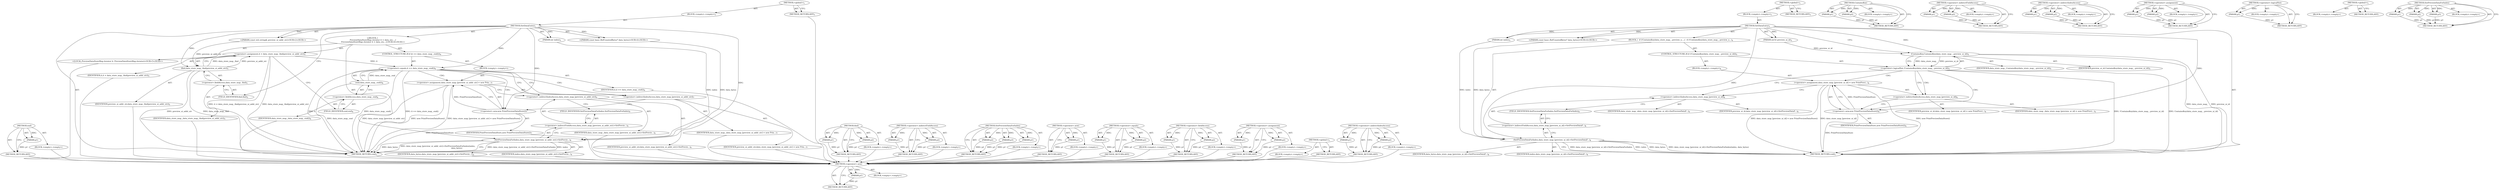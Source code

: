 digraph "SetPreviewDataForIndex" {
vulnerable_88 [label=<(METHOD,end)>];
vulnerable_89 [label=<(PARAM,p1)>];
vulnerable_90 [label=<(BLOCK,&lt;empty&gt;,&lt;empty&gt;)>];
vulnerable_91 [label=<(METHOD_RETURN,ANY)>];
vulnerable_6 [label=<(METHOD,&lt;global&gt;)<SUB>1</SUB>>];
vulnerable_7 [label=<(BLOCK,&lt;empty&gt;,&lt;empty&gt;)<SUB>1</SUB>>];
vulnerable_8 [label=<(METHOD,SetDataEntry)<SUB>1</SUB>>];
vulnerable_9 [label="<(PARAM,const std::string&amp; preview_ui_addr_str)<SUB>2</SUB>>"];
vulnerable_10 [label=<(PARAM,int index)<SUB>3</SUB>>];
vulnerable_11 [label="<(PARAM,const base::RefCountedBytes* data_bytes)<SUB>4</SUB>>"];
vulnerable_12 [label="<(BLOCK,{
  PreviewDataStoreMap::iterator it = data_sto...,{
  PreviewDataStoreMap::iterator it = data_sto...)<SUB>4</SUB>>"];
vulnerable_13 [label="<(LOCAL,PreviewDataStoreMap.iterator it: PreviewDataStoreMap.iterator)<SUB>5</SUB>>"];
vulnerable_14 [label=<(&lt;operator&gt;.assignment,it = data_store_map_.find(preview_ui_addr_str))<SUB>5</SUB>>];
vulnerable_15 [label=<(IDENTIFIER,it,it = data_store_map_.find(preview_ui_addr_str))<SUB>5</SUB>>];
vulnerable_16 [label=<(find,data_store_map_.find(preview_ui_addr_str))<SUB>5</SUB>>];
vulnerable_17 [label=<(&lt;operator&gt;.fieldAccess,data_store_map_.find)<SUB>5</SUB>>];
vulnerable_18 [label=<(IDENTIFIER,data_store_map_,data_store_map_.find(preview_ui_addr_str))<SUB>5</SUB>>];
vulnerable_19 [label=<(FIELD_IDENTIFIER,find,find)<SUB>5</SUB>>];
vulnerable_20 [label=<(IDENTIFIER,preview_ui_addr_str,data_store_map_.find(preview_ui_addr_str))<SUB>5</SUB>>];
vulnerable_21 [label=<(CONTROL_STRUCTURE,IF,if (it == data_store_map_.end()))<SUB>6</SUB>>];
vulnerable_22 [label=<(&lt;operator&gt;.equals,it == data_store_map_.end())<SUB>6</SUB>>];
vulnerable_23 [label=<(IDENTIFIER,it,it == data_store_map_.end())<SUB>6</SUB>>];
vulnerable_24 [label=<(end,data_store_map_.end())<SUB>6</SUB>>];
vulnerable_25 [label=<(&lt;operator&gt;.fieldAccess,data_store_map_.end)<SUB>6</SUB>>];
vulnerable_26 [label=<(IDENTIFIER,data_store_map_,data_store_map_.end())<SUB>6</SUB>>];
vulnerable_27 [label=<(FIELD_IDENTIFIER,end,end)<SUB>6</SUB>>];
vulnerable_28 [label=<(BLOCK,&lt;empty&gt;,&lt;empty&gt;)<SUB>7</SUB>>];
vulnerable_29 [label=<(&lt;operator&gt;.assignment,data_store_map_[preview_ui_addr_str] = new Prin...)<SUB>7</SUB>>];
vulnerable_30 [label=<(&lt;operator&gt;.indirectIndexAccess,data_store_map_[preview_ui_addr_str])<SUB>7</SUB>>];
vulnerable_31 [label=<(IDENTIFIER,data_store_map_,data_store_map_[preview_ui_addr_str] = new Prin...)<SUB>7</SUB>>];
vulnerable_32 [label=<(IDENTIFIER,preview_ui_addr_str,data_store_map_[preview_ui_addr_str] = new Prin...)<SUB>7</SUB>>];
vulnerable_33 [label=<(&lt;operator&gt;.new,new PrintPreviewDataStore())<SUB>7</SUB>>];
vulnerable_34 [label=<(IDENTIFIER,PrintPreviewDataStore,new PrintPreviewDataStore())<SUB>7</SUB>>];
vulnerable_35 [label=<(SetPreviewDataForIndex,data_store_map_[preview_ui_addr_str]-&gt;SetPrevie...)<SUB>9</SUB>>];
vulnerable_36 [label=<(&lt;operator&gt;.indirectFieldAccess,data_store_map_[preview_ui_addr_str]-&gt;SetPrevie...)<SUB>9</SUB>>];
vulnerable_37 [label=<(&lt;operator&gt;.indirectIndexAccess,data_store_map_[preview_ui_addr_str])<SUB>9</SUB>>];
vulnerable_38 [label=<(IDENTIFIER,data_store_map_,data_store_map_[preview_ui_addr_str]-&gt;SetPrevie...)<SUB>9</SUB>>];
vulnerable_39 [label=<(IDENTIFIER,preview_ui_addr_str,data_store_map_[preview_ui_addr_str]-&gt;SetPrevie...)<SUB>9</SUB>>];
vulnerable_40 [label=<(FIELD_IDENTIFIER,SetPreviewDataForIndex,SetPreviewDataForIndex)<SUB>9</SUB>>];
vulnerable_41 [label=<(IDENTIFIER,index,data_store_map_[preview_ui_addr_str]-&gt;SetPrevie...)<SUB>9</SUB>>];
vulnerable_42 [label=<(IDENTIFIER,data_bytes,data_store_map_[preview_ui_addr_str]-&gt;SetPrevie...)<SUB>10</SUB>>];
vulnerable_43 [label=<(METHOD_RETURN,void)<SUB>1</SUB>>];
vulnerable_45 [label=<(METHOD_RETURN,ANY)<SUB>1</SUB>>];
vulnerable_73 [label=<(METHOD,find)>];
vulnerable_74 [label=<(PARAM,p1)>];
vulnerable_75 [label=<(PARAM,p2)>];
vulnerable_76 [label=<(BLOCK,&lt;empty&gt;,&lt;empty&gt;)>];
vulnerable_77 [label=<(METHOD_RETURN,ANY)>];
vulnerable_107 [label=<(METHOD,&lt;operator&gt;.indirectFieldAccess)>];
vulnerable_108 [label=<(PARAM,p1)>];
vulnerable_109 [label=<(PARAM,p2)>];
vulnerable_110 [label=<(BLOCK,&lt;empty&gt;,&lt;empty&gt;)>];
vulnerable_111 [label=<(METHOD_RETURN,ANY)>];
vulnerable_101 [label=<(METHOD,SetPreviewDataForIndex)>];
vulnerable_102 [label=<(PARAM,p1)>];
vulnerable_103 [label=<(PARAM,p2)>];
vulnerable_104 [label=<(PARAM,p3)>];
vulnerable_105 [label=<(BLOCK,&lt;empty&gt;,&lt;empty&gt;)>];
vulnerable_106 [label=<(METHOD_RETURN,ANY)>];
vulnerable_97 [label=<(METHOD,&lt;operator&gt;.new)>];
vulnerable_98 [label=<(PARAM,p1)>];
vulnerable_99 [label=<(BLOCK,&lt;empty&gt;,&lt;empty&gt;)>];
vulnerable_100 [label=<(METHOD_RETURN,ANY)>];
vulnerable_83 [label=<(METHOD,&lt;operator&gt;.equals)>];
vulnerable_84 [label=<(PARAM,p1)>];
vulnerable_85 [label=<(PARAM,p2)>];
vulnerable_86 [label=<(BLOCK,&lt;empty&gt;,&lt;empty&gt;)>];
vulnerable_87 [label=<(METHOD_RETURN,ANY)>];
vulnerable_78 [label=<(METHOD,&lt;operator&gt;.fieldAccess)>];
vulnerable_79 [label=<(PARAM,p1)>];
vulnerable_80 [label=<(PARAM,p2)>];
vulnerable_81 [label=<(BLOCK,&lt;empty&gt;,&lt;empty&gt;)>];
vulnerable_82 [label=<(METHOD_RETURN,ANY)>];
vulnerable_68 [label=<(METHOD,&lt;operator&gt;.assignment)>];
vulnerable_69 [label=<(PARAM,p1)>];
vulnerable_70 [label=<(PARAM,p2)>];
vulnerable_71 [label=<(BLOCK,&lt;empty&gt;,&lt;empty&gt;)>];
vulnerable_72 [label=<(METHOD_RETURN,ANY)>];
vulnerable_62 [label=<(METHOD,&lt;global&gt;)<SUB>1</SUB>>];
vulnerable_63 [label=<(BLOCK,&lt;empty&gt;,&lt;empty&gt;)>];
vulnerable_64 [label=<(METHOD_RETURN,ANY)>];
vulnerable_92 [label=<(METHOD,&lt;operator&gt;.indirectIndexAccess)>];
vulnerable_93 [label=<(PARAM,p1)>];
vulnerable_94 [label=<(PARAM,p2)>];
vulnerable_95 [label=<(BLOCK,&lt;empty&gt;,&lt;empty&gt;)>];
vulnerable_96 [label=<(METHOD_RETURN,ANY)>];
fixed_75 [label=<(METHOD,&lt;operator&gt;.new)>];
fixed_76 [label=<(PARAM,p1)>];
fixed_77 [label=<(BLOCK,&lt;empty&gt;,&lt;empty&gt;)>];
fixed_78 [label=<(METHOD_RETURN,ANY)>];
fixed_6 [label=<(METHOD,&lt;global&gt;)<SUB>1</SUB>>];
fixed_7 [label=<(BLOCK,&lt;empty&gt;,&lt;empty&gt;)<SUB>1</SUB>>];
fixed_8 [label=<(METHOD,SetDataEntry)<SUB>1</SUB>>];
fixed_9 [label=<(PARAM,int32 preview_ui_id)<SUB>2</SUB>>];
fixed_10 [label=<(PARAM,int index)<SUB>3</SUB>>];
fixed_11 [label="<(PARAM,const base::RefCountedBytes* data_bytes)<SUB>4</SUB>>"];
fixed_12 [label=<(BLOCK,{
  if (!ContainsKey(data_store_map_, preview_u...,{
  if (!ContainsKey(data_store_map_, preview_u...)<SUB>4</SUB>>];
fixed_13 [label=<(CONTROL_STRUCTURE,IF,if (!ContainsKey(data_store_map_, preview_ui_id)))<SUB>5</SUB>>];
fixed_14 [label=<(&lt;operator&gt;.logicalNot,!ContainsKey(data_store_map_, preview_ui_id))<SUB>5</SUB>>];
fixed_15 [label=<(ContainsKey,ContainsKey(data_store_map_, preview_ui_id))<SUB>5</SUB>>];
fixed_16 [label=<(IDENTIFIER,data_store_map_,ContainsKey(data_store_map_, preview_ui_id))<SUB>5</SUB>>];
fixed_17 [label=<(IDENTIFIER,preview_ui_id,ContainsKey(data_store_map_, preview_ui_id))<SUB>5</SUB>>];
fixed_18 [label=<(BLOCK,&lt;empty&gt;,&lt;empty&gt;)<SUB>6</SUB>>];
fixed_19 [label=<(&lt;operator&gt;.assignment,data_store_map_[preview_ui_id] = new PrintPrevi...)<SUB>6</SUB>>];
fixed_20 [label=<(&lt;operator&gt;.indirectIndexAccess,data_store_map_[preview_ui_id])<SUB>6</SUB>>];
fixed_21 [label=<(IDENTIFIER,data_store_map_,data_store_map_[preview_ui_id] = new PrintPrevi...)<SUB>6</SUB>>];
fixed_22 [label=<(IDENTIFIER,preview_ui_id,data_store_map_[preview_ui_id] = new PrintPrevi...)<SUB>6</SUB>>];
fixed_23 [label=<(&lt;operator&gt;.new,new PrintPreviewDataStore())<SUB>6</SUB>>];
fixed_24 [label=<(IDENTIFIER,PrintPreviewDataStore,new PrintPreviewDataStore())<SUB>6</SUB>>];
fixed_25 [label=<(SetPreviewDataForIndex,data_store_map_[preview_ui_id]-&gt;SetPreviewDataF...)<SUB>8</SUB>>];
fixed_26 [label=<(&lt;operator&gt;.indirectFieldAccess,data_store_map_[preview_ui_id]-&gt;SetPreviewDataF...)<SUB>8</SUB>>];
fixed_27 [label=<(&lt;operator&gt;.indirectIndexAccess,data_store_map_[preview_ui_id])<SUB>8</SUB>>];
fixed_28 [label=<(IDENTIFIER,data_store_map_,data_store_map_[preview_ui_id]-&gt;SetPreviewDataF...)<SUB>8</SUB>>];
fixed_29 [label=<(IDENTIFIER,preview_ui_id,data_store_map_[preview_ui_id]-&gt;SetPreviewDataF...)<SUB>8</SUB>>];
fixed_30 [label=<(FIELD_IDENTIFIER,SetPreviewDataForIndex,SetPreviewDataForIndex)<SUB>8</SUB>>];
fixed_31 [label=<(IDENTIFIER,index,data_store_map_[preview_ui_id]-&gt;SetPreviewDataF...)<SUB>8</SUB>>];
fixed_32 [label=<(IDENTIFIER,data_bytes,data_store_map_[preview_ui_id]-&gt;SetPreviewDataF...)<SUB>8</SUB>>];
fixed_33 [label=<(METHOD_RETURN,void)<SUB>1</SUB>>];
fixed_35 [label=<(METHOD_RETURN,ANY)<SUB>1</SUB>>];
fixed_60 [label=<(METHOD,ContainsKey)>];
fixed_61 [label=<(PARAM,p1)>];
fixed_62 [label=<(PARAM,p2)>];
fixed_63 [label=<(BLOCK,&lt;empty&gt;,&lt;empty&gt;)>];
fixed_64 [label=<(METHOD_RETURN,ANY)>];
fixed_85 [label=<(METHOD,&lt;operator&gt;.indirectFieldAccess)>];
fixed_86 [label=<(PARAM,p1)>];
fixed_87 [label=<(PARAM,p2)>];
fixed_88 [label=<(BLOCK,&lt;empty&gt;,&lt;empty&gt;)>];
fixed_89 [label=<(METHOD_RETURN,ANY)>];
fixed_70 [label=<(METHOD,&lt;operator&gt;.indirectIndexAccess)>];
fixed_71 [label=<(PARAM,p1)>];
fixed_72 [label=<(PARAM,p2)>];
fixed_73 [label=<(BLOCK,&lt;empty&gt;,&lt;empty&gt;)>];
fixed_74 [label=<(METHOD_RETURN,ANY)>];
fixed_65 [label=<(METHOD,&lt;operator&gt;.assignment)>];
fixed_66 [label=<(PARAM,p1)>];
fixed_67 [label=<(PARAM,p2)>];
fixed_68 [label=<(BLOCK,&lt;empty&gt;,&lt;empty&gt;)>];
fixed_69 [label=<(METHOD_RETURN,ANY)>];
fixed_56 [label=<(METHOD,&lt;operator&gt;.logicalNot)>];
fixed_57 [label=<(PARAM,p1)>];
fixed_58 [label=<(BLOCK,&lt;empty&gt;,&lt;empty&gt;)>];
fixed_59 [label=<(METHOD_RETURN,ANY)>];
fixed_50 [label=<(METHOD,&lt;global&gt;)<SUB>1</SUB>>];
fixed_51 [label=<(BLOCK,&lt;empty&gt;,&lt;empty&gt;)>];
fixed_52 [label=<(METHOD_RETURN,ANY)>];
fixed_79 [label=<(METHOD,SetPreviewDataForIndex)>];
fixed_80 [label=<(PARAM,p1)>];
fixed_81 [label=<(PARAM,p2)>];
fixed_82 [label=<(PARAM,p3)>];
fixed_83 [label=<(BLOCK,&lt;empty&gt;,&lt;empty&gt;)>];
fixed_84 [label=<(METHOD_RETURN,ANY)>];
vulnerable_88 -> vulnerable_89  [key=0, label="AST: "];
vulnerable_88 -> vulnerable_89  [key=1, label="DDG: "];
vulnerable_88 -> vulnerable_90  [key=0, label="AST: "];
vulnerable_88 -> vulnerable_91  [key=0, label="AST: "];
vulnerable_88 -> vulnerable_91  [key=1, label="CFG: "];
vulnerable_89 -> vulnerable_91  [key=0, label="DDG: p1"];
vulnerable_90 -> fixed_75  [key=0];
vulnerable_91 -> fixed_75  [key=0];
vulnerable_6 -> vulnerable_7  [key=0, label="AST: "];
vulnerable_6 -> vulnerable_45  [key=0, label="AST: "];
vulnerable_6 -> vulnerable_45  [key=1, label="CFG: "];
vulnerable_7 -> vulnerable_8  [key=0, label="AST: "];
vulnerable_8 -> vulnerable_9  [key=0, label="AST: "];
vulnerable_8 -> vulnerable_9  [key=1, label="DDG: "];
vulnerable_8 -> vulnerable_10  [key=0, label="AST: "];
vulnerable_8 -> vulnerable_10  [key=1, label="DDG: "];
vulnerable_8 -> vulnerable_11  [key=0, label="AST: "];
vulnerable_8 -> vulnerable_11  [key=1, label="DDG: "];
vulnerable_8 -> vulnerable_12  [key=0, label="AST: "];
vulnerable_8 -> vulnerable_43  [key=0, label="AST: "];
vulnerable_8 -> vulnerable_19  [key=0, label="CFG: "];
vulnerable_8 -> vulnerable_35  [key=0, label="DDG: "];
vulnerable_8 -> vulnerable_16  [key=0, label="DDG: "];
vulnerable_8 -> vulnerable_22  [key=0, label="DDG: "];
vulnerable_8 -> vulnerable_33  [key=0, label="DDG: "];
vulnerable_9 -> vulnerable_16  [key=0, label="DDG: preview_ui_addr_str"];
vulnerable_10 -> vulnerable_35  [key=0, label="DDG: index"];
vulnerable_11 -> vulnerable_35  [key=0, label="DDG: data_bytes"];
vulnerable_12 -> vulnerable_13  [key=0, label="AST: "];
vulnerable_12 -> vulnerable_14  [key=0, label="AST: "];
vulnerable_12 -> vulnerable_21  [key=0, label="AST: "];
vulnerable_12 -> vulnerable_35  [key=0, label="AST: "];
vulnerable_13 -> fixed_75  [key=0];
vulnerable_14 -> vulnerable_15  [key=0, label="AST: "];
vulnerable_14 -> vulnerable_16  [key=0, label="AST: "];
vulnerable_14 -> vulnerable_27  [key=0, label="CFG: "];
vulnerable_14 -> vulnerable_43  [key=0, label="DDG: data_store_map_.find(preview_ui_addr_str)"];
vulnerable_14 -> vulnerable_43  [key=1, label="DDG: it = data_store_map_.find(preview_ui_addr_str)"];
vulnerable_14 -> vulnerable_22  [key=0, label="DDG: it"];
vulnerable_15 -> fixed_75  [key=0];
vulnerable_16 -> vulnerable_17  [key=0, label="AST: "];
vulnerable_16 -> vulnerable_20  [key=0, label="AST: "];
vulnerable_16 -> vulnerable_14  [key=0, label="CFG: "];
vulnerable_16 -> vulnerable_14  [key=1, label="DDG: data_store_map_.find"];
vulnerable_16 -> vulnerable_14  [key=2, label="DDG: preview_ui_addr_str"];
vulnerable_16 -> vulnerable_43  [key=0, label="DDG: data_store_map_.find"];
vulnerable_16 -> vulnerable_43  [key=1, label="DDG: preview_ui_addr_str"];
vulnerable_17 -> vulnerable_18  [key=0, label="AST: "];
vulnerable_17 -> vulnerable_19  [key=0, label="AST: "];
vulnerable_17 -> vulnerable_16  [key=0, label="CFG: "];
vulnerable_18 -> fixed_75  [key=0];
vulnerable_19 -> vulnerable_17  [key=0, label="CFG: "];
vulnerable_20 -> fixed_75  [key=0];
vulnerable_21 -> vulnerable_22  [key=0, label="AST: "];
vulnerable_21 -> vulnerable_28  [key=0, label="AST: "];
vulnerable_22 -> vulnerable_23  [key=0, label="AST: "];
vulnerable_22 -> vulnerable_24  [key=0, label="AST: "];
vulnerable_22 -> vulnerable_30  [key=0, label="CFG: "];
vulnerable_22 -> vulnerable_30  [key=1, label="CDG: "];
vulnerable_22 -> vulnerable_37  [key=0, label="CFG: "];
vulnerable_22 -> vulnerable_43  [key=0, label="DDG: it"];
vulnerable_22 -> vulnerable_43  [key=1, label="DDG: data_store_map_.end()"];
vulnerable_22 -> vulnerable_43  [key=2, label="DDG: it == data_store_map_.end()"];
vulnerable_22 -> vulnerable_29  [key=0, label="CDG: "];
vulnerable_22 -> vulnerable_33  [key=0, label="CDG: "];
vulnerable_23 -> fixed_75  [key=0];
vulnerable_24 -> vulnerable_25  [key=0, label="AST: "];
vulnerable_24 -> vulnerable_22  [key=0, label="CFG: "];
vulnerable_24 -> vulnerable_22  [key=1, label="DDG: data_store_map_.end"];
vulnerable_24 -> vulnerable_43  [key=0, label="DDG: data_store_map_.end"];
vulnerable_25 -> vulnerable_26  [key=0, label="AST: "];
vulnerable_25 -> vulnerable_27  [key=0, label="AST: "];
vulnerable_25 -> vulnerable_24  [key=0, label="CFG: "];
vulnerable_26 -> fixed_75  [key=0];
vulnerable_27 -> vulnerable_25  [key=0, label="CFG: "];
vulnerable_28 -> vulnerable_29  [key=0, label="AST: "];
vulnerable_29 -> vulnerable_30  [key=0, label="AST: "];
vulnerable_29 -> vulnerable_33  [key=0, label="AST: "];
vulnerable_29 -> vulnerable_37  [key=0, label="CFG: "];
vulnerable_29 -> vulnerable_43  [key=0, label="DDG: data_store_map_[preview_ui_addr_str]"];
vulnerable_29 -> vulnerable_43  [key=1, label="DDG: new PrintPreviewDataStore()"];
vulnerable_29 -> vulnerable_43  [key=2, label="DDG: data_store_map_[preview_ui_addr_str] = new PrintPreviewDataStore()"];
vulnerable_30 -> vulnerable_31  [key=0, label="AST: "];
vulnerable_30 -> vulnerable_32  [key=0, label="AST: "];
vulnerable_30 -> vulnerable_33  [key=0, label="CFG: "];
vulnerable_31 -> fixed_75  [key=0];
vulnerable_32 -> fixed_75  [key=0];
vulnerable_33 -> vulnerable_34  [key=0, label="AST: "];
vulnerable_33 -> vulnerable_29  [key=0, label="CFG: "];
vulnerable_33 -> vulnerable_29  [key=1, label="DDG: PrintPreviewDataStore"];
vulnerable_33 -> vulnerable_43  [key=0, label="DDG: PrintPreviewDataStore"];
vulnerable_34 -> fixed_75  [key=0];
vulnerable_35 -> vulnerable_36  [key=0, label="AST: "];
vulnerable_35 -> vulnerable_41  [key=0, label="AST: "];
vulnerable_35 -> vulnerable_42  [key=0, label="AST: "];
vulnerable_35 -> vulnerable_43  [key=0, label="CFG: "];
vulnerable_35 -> vulnerable_43  [key=1, label="DDG: data_store_map_[preview_ui_addr_str]-&gt;SetPreviewDataForIndex"];
vulnerable_35 -> vulnerable_43  [key=2, label="DDG: index"];
vulnerable_35 -> vulnerable_43  [key=3, label="DDG: data_bytes"];
vulnerable_35 -> vulnerable_43  [key=4, label="DDG: data_store_map_[preview_ui_addr_str]-&gt;SetPreviewDataForIndex(index,
                                                               data_bytes)"];
vulnerable_36 -> vulnerable_37  [key=0, label="AST: "];
vulnerable_36 -> vulnerable_40  [key=0, label="AST: "];
vulnerable_36 -> vulnerable_35  [key=0, label="CFG: "];
vulnerable_37 -> vulnerable_38  [key=0, label="AST: "];
vulnerable_37 -> vulnerable_39  [key=0, label="AST: "];
vulnerable_37 -> vulnerable_40  [key=0, label="CFG: "];
vulnerable_38 -> fixed_75  [key=0];
vulnerable_39 -> fixed_75  [key=0];
vulnerable_40 -> vulnerable_36  [key=0, label="CFG: "];
vulnerable_41 -> fixed_75  [key=0];
vulnerable_42 -> fixed_75  [key=0];
vulnerable_43 -> fixed_75  [key=0];
vulnerable_45 -> fixed_75  [key=0];
vulnerable_73 -> vulnerable_74  [key=0, label="AST: "];
vulnerable_73 -> vulnerable_74  [key=1, label="DDG: "];
vulnerable_73 -> vulnerable_76  [key=0, label="AST: "];
vulnerable_73 -> vulnerable_75  [key=0, label="AST: "];
vulnerable_73 -> vulnerable_75  [key=1, label="DDG: "];
vulnerable_73 -> vulnerable_77  [key=0, label="AST: "];
vulnerable_73 -> vulnerable_77  [key=1, label="CFG: "];
vulnerable_74 -> vulnerable_77  [key=0, label="DDG: p1"];
vulnerable_75 -> vulnerable_77  [key=0, label="DDG: p2"];
vulnerable_76 -> fixed_75  [key=0];
vulnerable_77 -> fixed_75  [key=0];
vulnerable_107 -> vulnerable_108  [key=0, label="AST: "];
vulnerable_107 -> vulnerable_108  [key=1, label="DDG: "];
vulnerable_107 -> vulnerable_110  [key=0, label="AST: "];
vulnerable_107 -> vulnerable_109  [key=0, label="AST: "];
vulnerable_107 -> vulnerable_109  [key=1, label="DDG: "];
vulnerable_107 -> vulnerable_111  [key=0, label="AST: "];
vulnerable_107 -> vulnerable_111  [key=1, label="CFG: "];
vulnerable_108 -> vulnerable_111  [key=0, label="DDG: p1"];
vulnerable_109 -> vulnerable_111  [key=0, label="DDG: p2"];
vulnerable_110 -> fixed_75  [key=0];
vulnerable_111 -> fixed_75  [key=0];
vulnerable_101 -> vulnerable_102  [key=0, label="AST: "];
vulnerable_101 -> vulnerable_102  [key=1, label="DDG: "];
vulnerable_101 -> vulnerable_105  [key=0, label="AST: "];
vulnerable_101 -> vulnerable_103  [key=0, label="AST: "];
vulnerable_101 -> vulnerable_103  [key=1, label="DDG: "];
vulnerable_101 -> vulnerable_106  [key=0, label="AST: "];
vulnerable_101 -> vulnerable_106  [key=1, label="CFG: "];
vulnerable_101 -> vulnerable_104  [key=0, label="AST: "];
vulnerable_101 -> vulnerable_104  [key=1, label="DDG: "];
vulnerable_102 -> vulnerable_106  [key=0, label="DDG: p1"];
vulnerable_103 -> vulnerable_106  [key=0, label="DDG: p2"];
vulnerable_104 -> vulnerable_106  [key=0, label="DDG: p3"];
vulnerable_105 -> fixed_75  [key=0];
vulnerable_106 -> fixed_75  [key=0];
vulnerable_97 -> vulnerable_98  [key=0, label="AST: "];
vulnerable_97 -> vulnerable_98  [key=1, label="DDG: "];
vulnerable_97 -> vulnerable_99  [key=0, label="AST: "];
vulnerable_97 -> vulnerable_100  [key=0, label="AST: "];
vulnerable_97 -> vulnerable_100  [key=1, label="CFG: "];
vulnerable_98 -> vulnerable_100  [key=0, label="DDG: p1"];
vulnerable_99 -> fixed_75  [key=0];
vulnerable_100 -> fixed_75  [key=0];
vulnerable_83 -> vulnerable_84  [key=0, label="AST: "];
vulnerable_83 -> vulnerable_84  [key=1, label="DDG: "];
vulnerable_83 -> vulnerable_86  [key=0, label="AST: "];
vulnerable_83 -> vulnerable_85  [key=0, label="AST: "];
vulnerable_83 -> vulnerable_85  [key=1, label="DDG: "];
vulnerable_83 -> vulnerable_87  [key=0, label="AST: "];
vulnerable_83 -> vulnerable_87  [key=1, label="CFG: "];
vulnerable_84 -> vulnerable_87  [key=0, label="DDG: p1"];
vulnerable_85 -> vulnerable_87  [key=0, label="DDG: p2"];
vulnerable_86 -> fixed_75  [key=0];
vulnerable_87 -> fixed_75  [key=0];
vulnerable_78 -> vulnerable_79  [key=0, label="AST: "];
vulnerable_78 -> vulnerable_79  [key=1, label="DDG: "];
vulnerable_78 -> vulnerable_81  [key=0, label="AST: "];
vulnerable_78 -> vulnerable_80  [key=0, label="AST: "];
vulnerable_78 -> vulnerable_80  [key=1, label="DDG: "];
vulnerable_78 -> vulnerable_82  [key=0, label="AST: "];
vulnerable_78 -> vulnerable_82  [key=1, label="CFG: "];
vulnerable_79 -> vulnerable_82  [key=0, label="DDG: p1"];
vulnerable_80 -> vulnerable_82  [key=0, label="DDG: p2"];
vulnerable_81 -> fixed_75  [key=0];
vulnerable_82 -> fixed_75  [key=0];
vulnerable_68 -> vulnerable_69  [key=0, label="AST: "];
vulnerable_68 -> vulnerable_69  [key=1, label="DDG: "];
vulnerable_68 -> vulnerable_71  [key=0, label="AST: "];
vulnerable_68 -> vulnerable_70  [key=0, label="AST: "];
vulnerable_68 -> vulnerable_70  [key=1, label="DDG: "];
vulnerable_68 -> vulnerable_72  [key=0, label="AST: "];
vulnerable_68 -> vulnerable_72  [key=1, label="CFG: "];
vulnerable_69 -> vulnerable_72  [key=0, label="DDG: p1"];
vulnerable_70 -> vulnerable_72  [key=0, label="DDG: p2"];
vulnerable_71 -> fixed_75  [key=0];
vulnerable_72 -> fixed_75  [key=0];
vulnerable_62 -> vulnerable_63  [key=0, label="AST: "];
vulnerable_62 -> vulnerable_64  [key=0, label="AST: "];
vulnerable_62 -> vulnerable_64  [key=1, label="CFG: "];
vulnerable_63 -> fixed_75  [key=0];
vulnerable_64 -> fixed_75  [key=0];
vulnerable_92 -> vulnerable_93  [key=0, label="AST: "];
vulnerable_92 -> vulnerable_93  [key=1, label="DDG: "];
vulnerable_92 -> vulnerable_95  [key=0, label="AST: "];
vulnerable_92 -> vulnerable_94  [key=0, label="AST: "];
vulnerable_92 -> vulnerable_94  [key=1, label="DDG: "];
vulnerable_92 -> vulnerable_96  [key=0, label="AST: "];
vulnerable_92 -> vulnerable_96  [key=1, label="CFG: "];
vulnerable_93 -> vulnerable_96  [key=0, label="DDG: p1"];
vulnerable_94 -> vulnerable_96  [key=0, label="DDG: p2"];
vulnerable_95 -> fixed_75  [key=0];
vulnerable_96 -> fixed_75  [key=0];
fixed_75 -> fixed_76  [key=0, label="AST: "];
fixed_75 -> fixed_76  [key=1, label="DDG: "];
fixed_75 -> fixed_77  [key=0, label="AST: "];
fixed_75 -> fixed_78  [key=0, label="AST: "];
fixed_75 -> fixed_78  [key=1, label="CFG: "];
fixed_76 -> fixed_78  [key=0, label="DDG: p1"];
fixed_6 -> fixed_7  [key=0, label="AST: "];
fixed_6 -> fixed_35  [key=0, label="AST: "];
fixed_6 -> fixed_35  [key=1, label="CFG: "];
fixed_7 -> fixed_8  [key=0, label="AST: "];
fixed_8 -> fixed_9  [key=0, label="AST: "];
fixed_8 -> fixed_9  [key=1, label="DDG: "];
fixed_8 -> fixed_10  [key=0, label="AST: "];
fixed_8 -> fixed_10  [key=1, label="DDG: "];
fixed_8 -> fixed_11  [key=0, label="AST: "];
fixed_8 -> fixed_11  [key=1, label="DDG: "];
fixed_8 -> fixed_12  [key=0, label="AST: "];
fixed_8 -> fixed_33  [key=0, label="AST: "];
fixed_8 -> fixed_15  [key=0, label="CFG: "];
fixed_8 -> fixed_15  [key=1, label="DDG: "];
fixed_8 -> fixed_25  [key=0, label="DDG: "];
fixed_8 -> fixed_23  [key=0, label="DDG: "];
fixed_9 -> fixed_15  [key=0, label="DDG: preview_ui_id"];
fixed_10 -> fixed_25  [key=0, label="DDG: index"];
fixed_11 -> fixed_25  [key=0, label="DDG: data_bytes"];
fixed_12 -> fixed_13  [key=0, label="AST: "];
fixed_12 -> fixed_25  [key=0, label="AST: "];
fixed_13 -> fixed_14  [key=0, label="AST: "];
fixed_13 -> fixed_18  [key=0, label="AST: "];
fixed_14 -> fixed_15  [key=0, label="AST: "];
fixed_14 -> fixed_20  [key=0, label="CFG: "];
fixed_14 -> fixed_20  [key=1, label="CDG: "];
fixed_14 -> fixed_27  [key=0, label="CFG: "];
fixed_14 -> fixed_33  [key=0, label="DDG: ContainsKey(data_store_map_, preview_ui_id)"];
fixed_14 -> fixed_33  [key=1, label="DDG: !ContainsKey(data_store_map_, preview_ui_id)"];
fixed_14 -> fixed_23  [key=0, label="CDG: "];
fixed_14 -> fixed_19  [key=0, label="CDG: "];
fixed_15 -> fixed_16  [key=0, label="AST: "];
fixed_15 -> fixed_17  [key=0, label="AST: "];
fixed_15 -> fixed_14  [key=0, label="CFG: "];
fixed_15 -> fixed_14  [key=1, label="DDG: data_store_map_"];
fixed_15 -> fixed_14  [key=2, label="DDG: preview_ui_id"];
fixed_15 -> fixed_33  [key=0, label="DDG: data_store_map_"];
fixed_15 -> fixed_33  [key=1, label="DDG: preview_ui_id"];
fixed_18 -> fixed_19  [key=0, label="AST: "];
fixed_19 -> fixed_20  [key=0, label="AST: "];
fixed_19 -> fixed_23  [key=0, label="AST: "];
fixed_19 -> fixed_27  [key=0, label="CFG: "];
fixed_19 -> fixed_33  [key=0, label="DDG: data_store_map_[preview_ui_id]"];
fixed_19 -> fixed_33  [key=1, label="DDG: new PrintPreviewDataStore()"];
fixed_19 -> fixed_33  [key=2, label="DDG: data_store_map_[preview_ui_id] = new PrintPreviewDataStore()"];
fixed_20 -> fixed_21  [key=0, label="AST: "];
fixed_20 -> fixed_22  [key=0, label="AST: "];
fixed_20 -> fixed_23  [key=0, label="CFG: "];
fixed_23 -> fixed_24  [key=0, label="AST: "];
fixed_23 -> fixed_19  [key=0, label="CFG: "];
fixed_23 -> fixed_19  [key=1, label="DDG: PrintPreviewDataStore"];
fixed_23 -> fixed_33  [key=0, label="DDG: PrintPreviewDataStore"];
fixed_25 -> fixed_26  [key=0, label="AST: "];
fixed_25 -> fixed_31  [key=0, label="AST: "];
fixed_25 -> fixed_32  [key=0, label="AST: "];
fixed_25 -> fixed_33  [key=0, label="CFG: "];
fixed_25 -> fixed_33  [key=1, label="DDG: data_store_map_[preview_ui_id]-&gt;SetPreviewDataForIndex"];
fixed_25 -> fixed_33  [key=2, label="DDG: index"];
fixed_25 -> fixed_33  [key=3, label="DDG: data_bytes"];
fixed_25 -> fixed_33  [key=4, label="DDG: data_store_map_[preview_ui_id]-&gt;SetPreviewDataForIndex(index, data_bytes)"];
fixed_26 -> fixed_27  [key=0, label="AST: "];
fixed_26 -> fixed_30  [key=0, label="AST: "];
fixed_26 -> fixed_25  [key=0, label="CFG: "];
fixed_27 -> fixed_28  [key=0, label="AST: "];
fixed_27 -> fixed_29  [key=0, label="AST: "];
fixed_27 -> fixed_30  [key=0, label="CFG: "];
fixed_30 -> fixed_26  [key=0, label="CFG: "];
fixed_60 -> fixed_61  [key=0, label="AST: "];
fixed_60 -> fixed_61  [key=1, label="DDG: "];
fixed_60 -> fixed_63  [key=0, label="AST: "];
fixed_60 -> fixed_62  [key=0, label="AST: "];
fixed_60 -> fixed_62  [key=1, label="DDG: "];
fixed_60 -> fixed_64  [key=0, label="AST: "];
fixed_60 -> fixed_64  [key=1, label="CFG: "];
fixed_61 -> fixed_64  [key=0, label="DDG: p1"];
fixed_62 -> fixed_64  [key=0, label="DDG: p2"];
fixed_85 -> fixed_86  [key=0, label="AST: "];
fixed_85 -> fixed_86  [key=1, label="DDG: "];
fixed_85 -> fixed_88  [key=0, label="AST: "];
fixed_85 -> fixed_87  [key=0, label="AST: "];
fixed_85 -> fixed_87  [key=1, label="DDG: "];
fixed_85 -> fixed_89  [key=0, label="AST: "];
fixed_85 -> fixed_89  [key=1, label="CFG: "];
fixed_86 -> fixed_89  [key=0, label="DDG: p1"];
fixed_87 -> fixed_89  [key=0, label="DDG: p2"];
fixed_70 -> fixed_71  [key=0, label="AST: "];
fixed_70 -> fixed_71  [key=1, label="DDG: "];
fixed_70 -> fixed_73  [key=0, label="AST: "];
fixed_70 -> fixed_72  [key=0, label="AST: "];
fixed_70 -> fixed_72  [key=1, label="DDG: "];
fixed_70 -> fixed_74  [key=0, label="AST: "];
fixed_70 -> fixed_74  [key=1, label="CFG: "];
fixed_71 -> fixed_74  [key=0, label="DDG: p1"];
fixed_72 -> fixed_74  [key=0, label="DDG: p2"];
fixed_65 -> fixed_66  [key=0, label="AST: "];
fixed_65 -> fixed_66  [key=1, label="DDG: "];
fixed_65 -> fixed_68  [key=0, label="AST: "];
fixed_65 -> fixed_67  [key=0, label="AST: "];
fixed_65 -> fixed_67  [key=1, label="DDG: "];
fixed_65 -> fixed_69  [key=0, label="AST: "];
fixed_65 -> fixed_69  [key=1, label="CFG: "];
fixed_66 -> fixed_69  [key=0, label="DDG: p1"];
fixed_67 -> fixed_69  [key=0, label="DDG: p2"];
fixed_56 -> fixed_57  [key=0, label="AST: "];
fixed_56 -> fixed_57  [key=1, label="DDG: "];
fixed_56 -> fixed_58  [key=0, label="AST: "];
fixed_56 -> fixed_59  [key=0, label="AST: "];
fixed_56 -> fixed_59  [key=1, label="CFG: "];
fixed_57 -> fixed_59  [key=0, label="DDG: p1"];
fixed_50 -> fixed_51  [key=0, label="AST: "];
fixed_50 -> fixed_52  [key=0, label="AST: "];
fixed_50 -> fixed_52  [key=1, label="CFG: "];
fixed_79 -> fixed_80  [key=0, label="AST: "];
fixed_79 -> fixed_80  [key=1, label="DDG: "];
fixed_79 -> fixed_83  [key=0, label="AST: "];
fixed_79 -> fixed_81  [key=0, label="AST: "];
fixed_79 -> fixed_81  [key=1, label="DDG: "];
fixed_79 -> fixed_84  [key=0, label="AST: "];
fixed_79 -> fixed_84  [key=1, label="CFG: "];
fixed_79 -> fixed_82  [key=0, label="AST: "];
fixed_79 -> fixed_82  [key=1, label="DDG: "];
fixed_80 -> fixed_84  [key=0, label="DDG: p1"];
fixed_81 -> fixed_84  [key=0, label="DDG: p2"];
fixed_82 -> fixed_84  [key=0, label="DDG: p3"];
}
